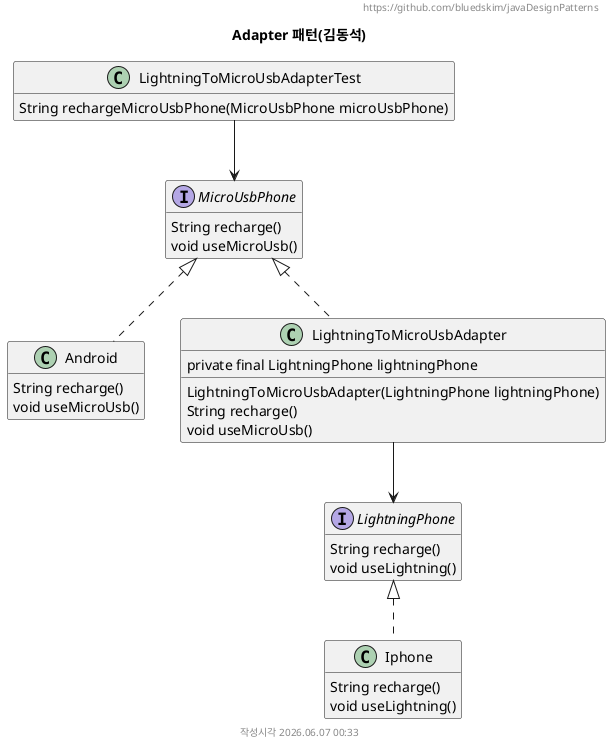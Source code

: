 @startuml Adapter 패턴(김동석)

hide empty members
hide empty methods

title Adapter 패턴(김동석)
header https://github.com/bluedskim/javaDesignPatterns
footer 작성시각 %date("yyyy.MM.dd' 'HH:mm")


interface LightningPhone {
	String recharge()
	void useLightning()
}

interface MicroUsbPhone {
	String recharge()
	void useMicroUsb()
}

class Iphone {
	String recharge()
	void useLightning()
}

class Android {
	String recharge()
	void useMicroUsb()
}

class LightningToMicroUsbAdapter {
	private final LightningPhone lightningPhone
	LightningToMicroUsbAdapter(LightningPhone lightningPhone)
	String recharge()
	void useMicroUsb()
}

class LightningToMicroUsbAdapterTest {
	String rechargeMicroUsbPhone(MicroUsbPhone microUsbPhone)
}

LightningPhone <|.. Iphone
MicroUsbPhone <|.. LightningToMicroUsbAdapter
MicroUsbPhone <|.. Android

LightningToMicroUsbAdapter --> LightningPhone

LightningToMicroUsbAdapterTest --> MicroUsbPhone

@enduml